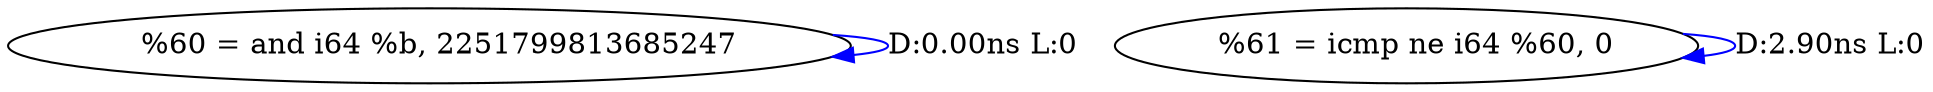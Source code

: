 digraph {
Node0x3cf7340[label="  %60 = and i64 %b, 2251799813685247"];
Node0x3cf7340 -> Node0x3cf7340[label="D:0.00ns L:0",color=blue];
Node0x3cf7420[label="  %61 = icmp ne i64 %60, 0"];
Node0x3cf7420 -> Node0x3cf7420[label="D:2.90ns L:0",color=blue];
}
